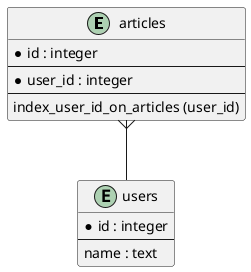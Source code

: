 @startuml
entity articles {
  * id : integer
  --
  * user_id : integer
  --
  index_user_id_on_articles (user_id)
}

entity users {
  * id : integer
  --
  name : text
}

articles }-- users

@enduml